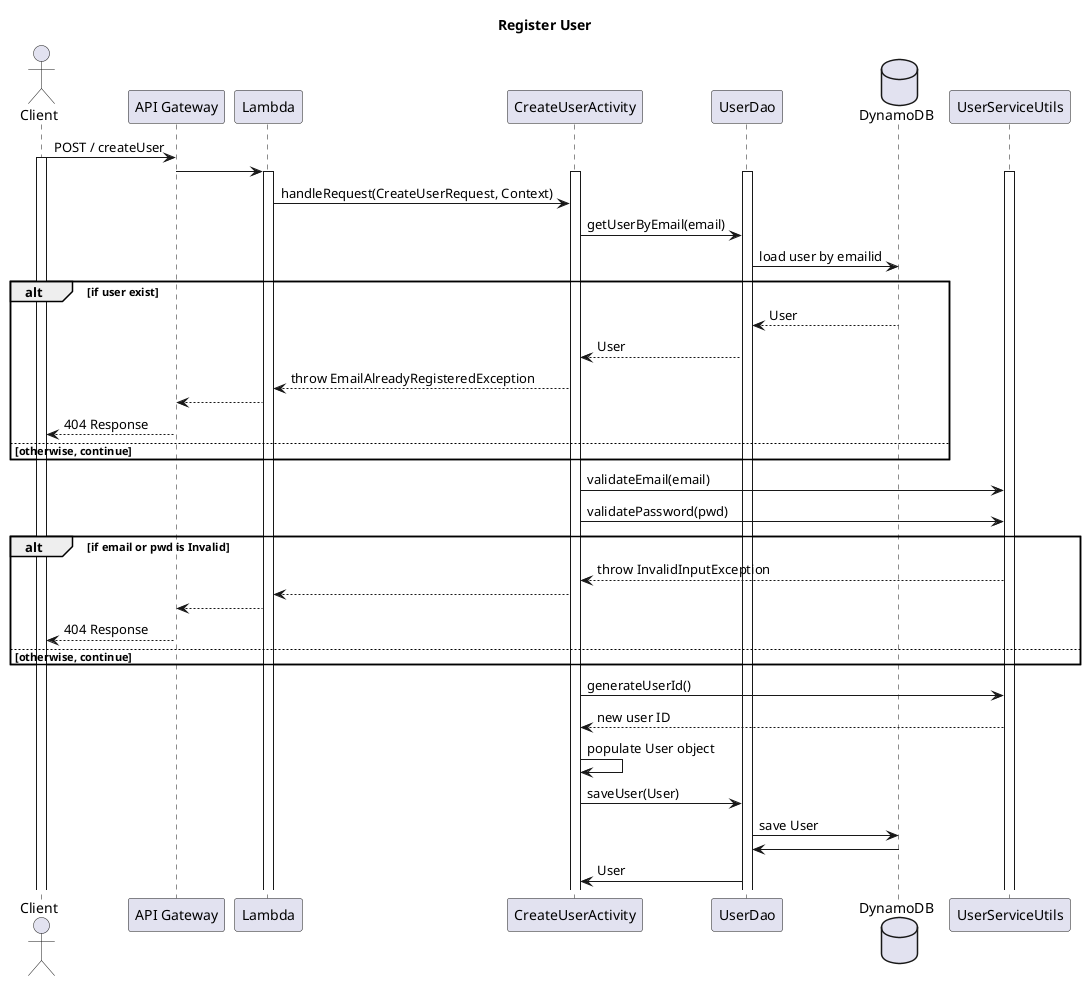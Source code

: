 @startuml
title Register User

actor Client
participant "API Gateway" as APIGateway
participant Lambda
participant CreateUserActivity
participant UserDao
database DynamoDB

Client -> APIGateway : POST / createUser
activate Client
APIGateway -> Lambda
activate Lambda
activate CreateUserActivity
activate UserServiceUtils
activate UserDao
Lambda -> CreateUserActivity:  handleRequest(CreateUserRequest, Context)
CreateUserActivity -> UserDao : getUserByEmail(email)
UserDao -> DynamoDB : load user by emailid
alt if user exist
    UserDao <-- DynamoDB : User
    CreateUserActivity <-- UserDao : User
    Lambda <-- CreateUserActivity : throw EmailAlreadyRegisteredException
    APIGateway <-- Lambda
    Client <-- APIGateway : 404 Response
else otherwise, continue
end
CreateUserActivity -> UserServiceUtils : validateEmail(email)
CreateUserActivity -> UserServiceUtils : validatePassword(pwd)
alt if email or pwd is Invalid
    CreateUserActivity <-- UserServiceUtils : throw InvalidInputException
    Lambda <-- CreateUserActivity
    APIGateway <-- Lambda
    Client <-- APIGateway : 404 Response
else otherwise, continue
end
CreateUserActivity -> UserServiceUtils : generateUserId()
CreateUserActivity <-- UserServiceUtils : new user ID

CreateUserActivity -> CreateUserActivity : populate User object
CreateUserActivity -> UserDao : saveUser(User)
UserDao -> DynamoDB : save User
UserDao <- DynamoDB
CreateUserActivity <- UserDao : User




@enduml